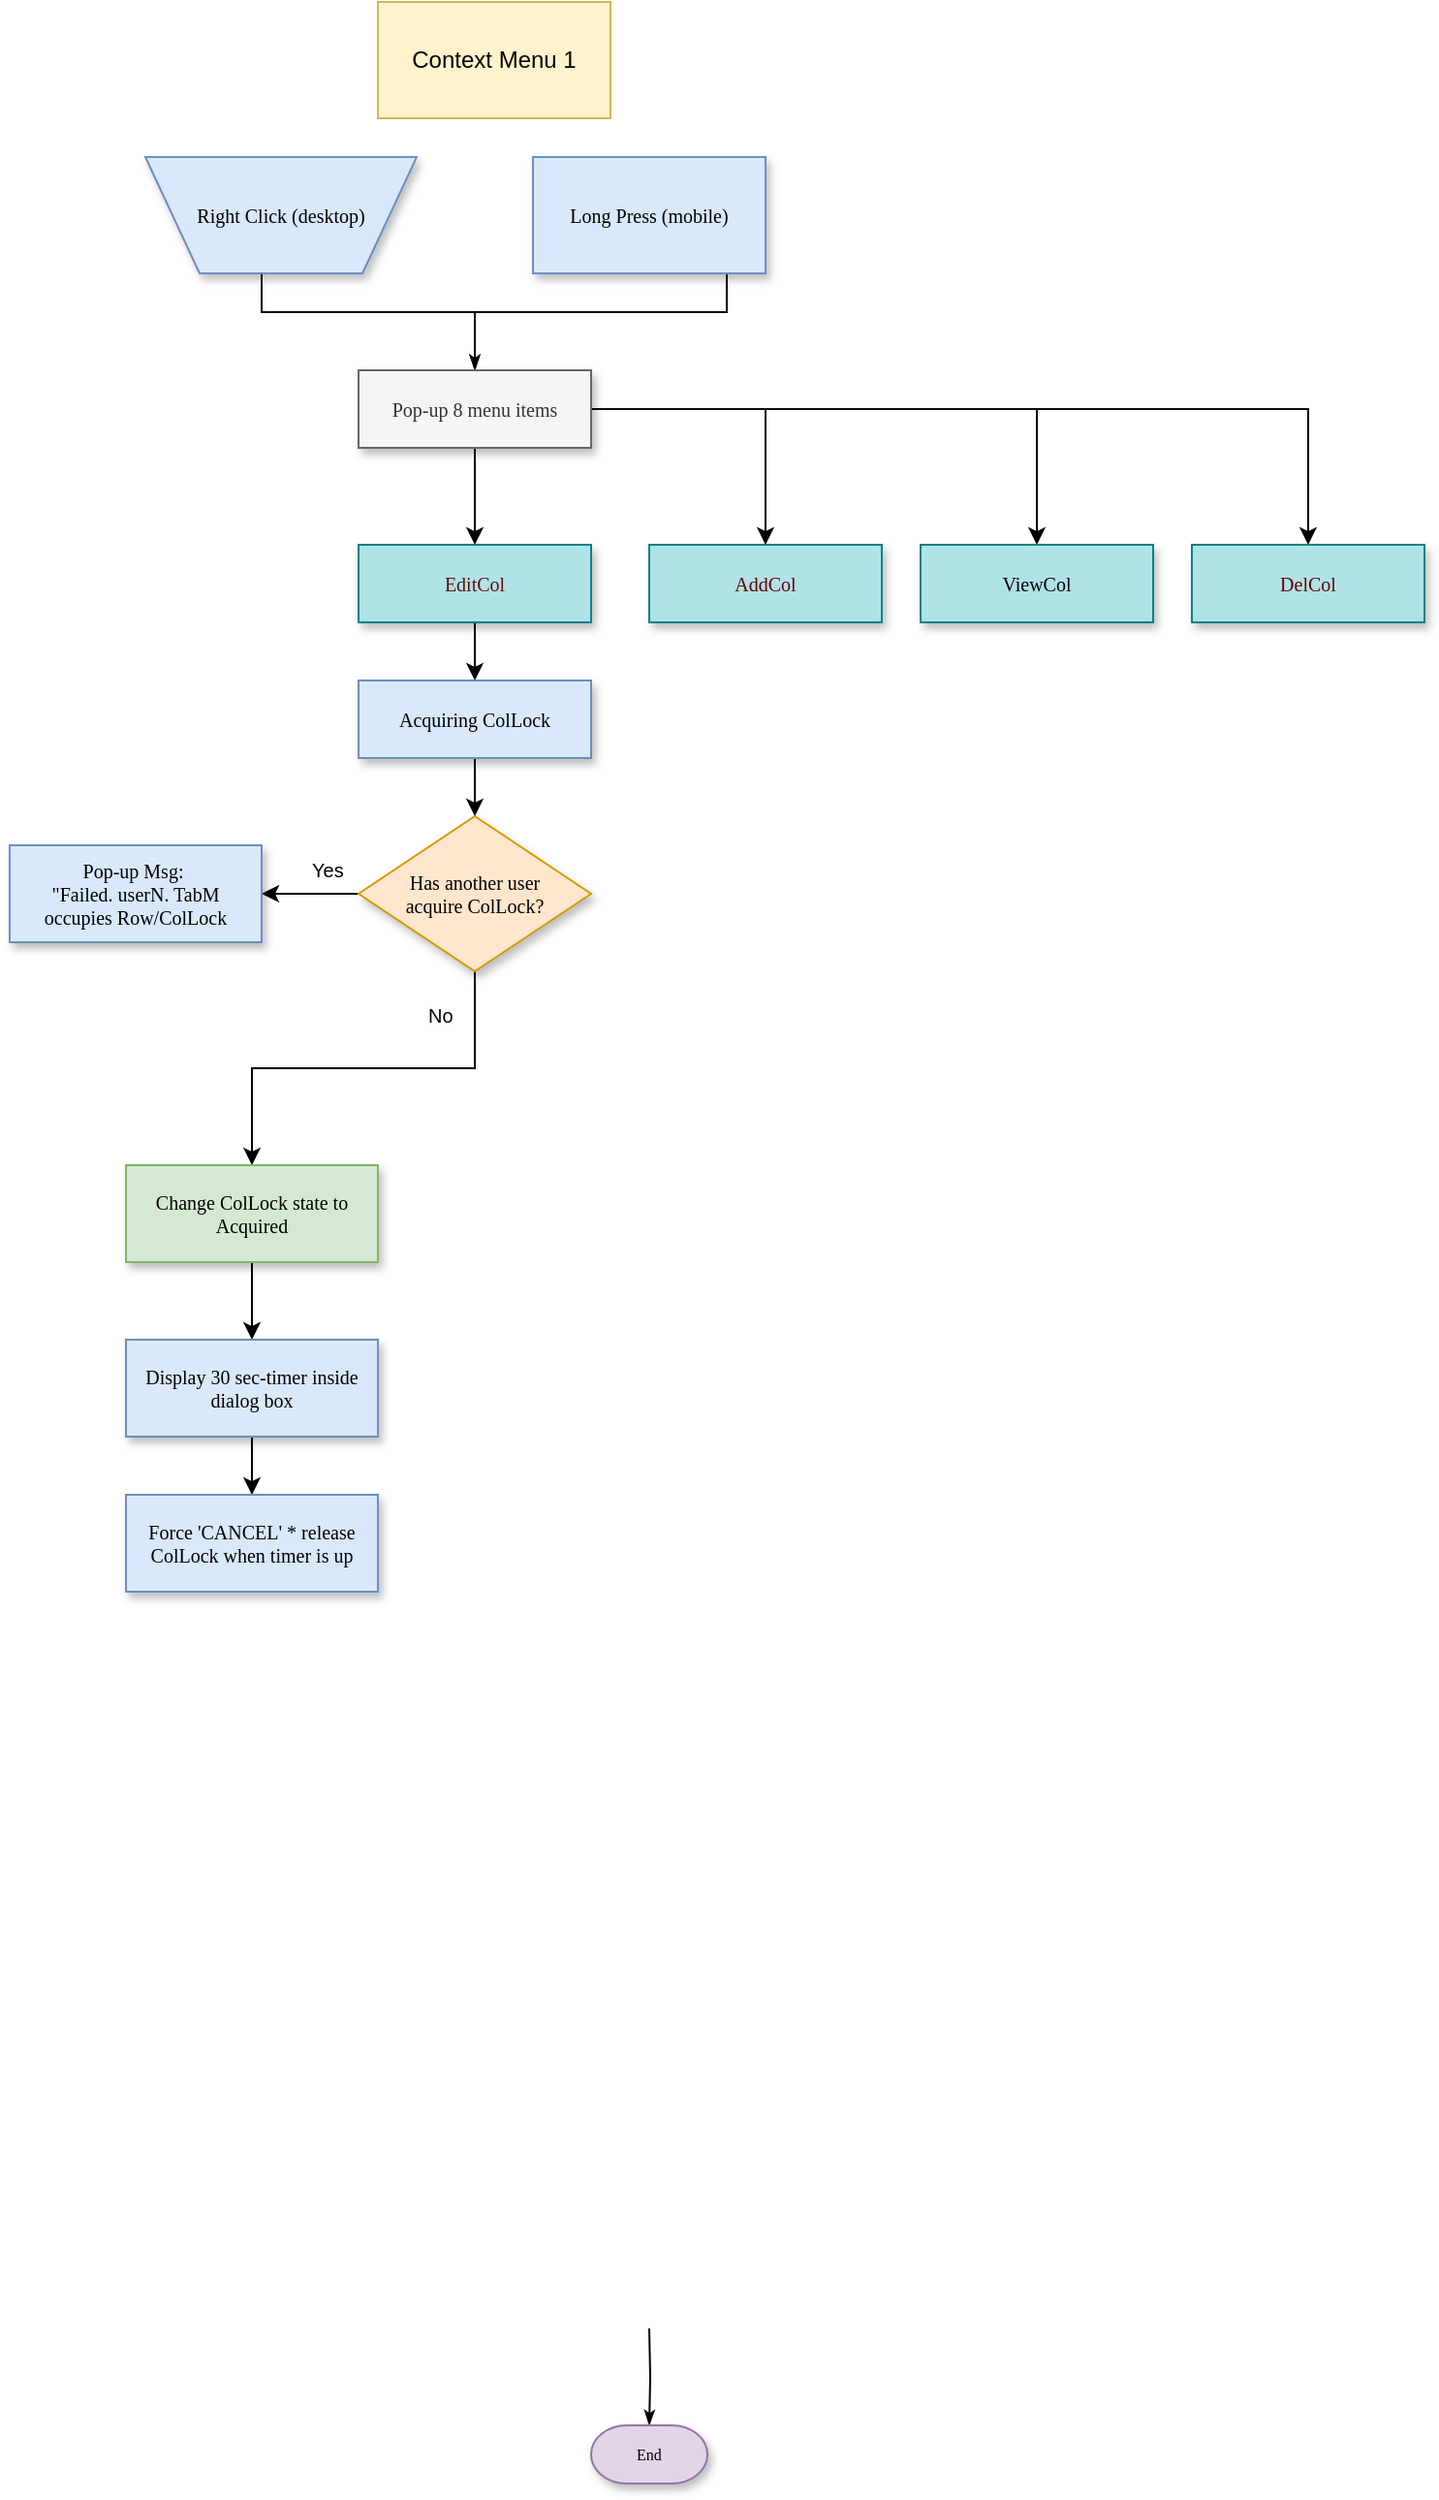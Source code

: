 <mxfile version="20.2.4" type="github">
  <diagram name="Page-1" id="edf60f1a-56cd-e834-aa8a-f176f3a09ee4">
    <mxGraphModel dx="830" dy="457" grid="1" gridSize="10" guides="1" tooltips="1" connect="1" arrows="1" fold="1" page="1" pageScale="1" pageWidth="1100" pageHeight="850" background="none" math="0" shadow="0">
      <root>
        <mxCell id="0" />
        <mxCell id="1" parent="0" />
        <mxCell id="60e70716793133e9-31" style="edgeStyle=orthogonalEdgeStyle;rounded=0;html=1;labelBackgroundColor=none;startSize=5;endArrow=classicThin;endFill=1;endSize=5;jettySize=auto;orthogonalLoop=1;strokeWidth=1;fontFamily=Verdana;fontSize=10;entryX=0.5;entryY=0;entryDx=0;entryDy=0;" parent="1" source="60e70716793133e9-2" target="jiypQ0l0SxHNG8Q_XDoi-15" edge="1">
          <mxGeometry relative="1" as="geometry">
            <mxPoint x="250" y="220" as="targetPoint" />
            <Array as="points">
              <mxPoint x="140" y="200" />
              <mxPoint x="250" y="200" />
            </Array>
          </mxGeometry>
        </mxCell>
        <mxCell id="60e70716793133e9-2" value="Right Click (desktop)" style="shape=trapezoid;whiteSpace=wrap;html=1;rounded=0;shadow=1;labelBackgroundColor=none;strokeWidth=1;fontFamily=Verdana;fontSize=10;align=center;flipV=1;fillColor=#dae8fc;strokeColor=#6c8ebf;" parent="1" vertex="1">
          <mxGeometry x="80" y="120" width="140" height="60" as="geometry" />
        </mxCell>
        <mxCell id="60e70716793133e9-32" style="edgeStyle=orthogonalEdgeStyle;rounded=0;html=1;labelBackgroundColor=none;startSize=5;endArrow=classicThin;endFill=1;endSize=5;jettySize=auto;orthogonalLoop=1;strokeWidth=1;fontFamily=Verdana;fontSize=10;entryX=0.5;entryY=0;entryDx=0;entryDy=0;" parent="1" source="60e70716793133e9-4" target="jiypQ0l0SxHNG8Q_XDoi-15" edge="1">
          <mxGeometry relative="1" as="geometry">
            <mxPoint x="250" y="220" as="targetPoint" />
            <Array as="points">
              <mxPoint x="380" y="200" />
              <mxPoint x="250" y="200" />
            </Array>
          </mxGeometry>
        </mxCell>
        <mxCell id="60e70716793133e9-4" value="Long Press (mobile)" style="rounded=0;whiteSpace=wrap;html=1;shadow=1;labelBackgroundColor=none;strokeWidth=1;fontFamily=Verdana;fontSize=10;align=center;fillColor=#dae8fc;strokeColor=#6c8ebf;" parent="1" vertex="1">
          <mxGeometry x="280" y="120" width="120" height="60" as="geometry" />
        </mxCell>
        <mxCell id="jiypQ0l0SxHNG8Q_XDoi-27" value="" style="edgeStyle=orthogonalEdgeStyle;rounded=0;orthogonalLoop=1;jettySize=auto;html=1;fontColor=#660000;fontSize=10;" edge="1" parent="1" source="60e70716793133e9-9" target="jiypQ0l0SxHNG8Q_XDoi-26">
          <mxGeometry relative="1" as="geometry" />
        </mxCell>
        <mxCell id="60e70716793133e9-9" value="&lt;font color=&quot;#660b0b&quot; style=&quot;font-size: 10px;&quot;&gt;EditCol&lt;/font&gt;" style="whiteSpace=wrap;html=1;rounded=0;shadow=1;labelBackgroundColor=none;strokeWidth=1;fontFamily=Verdana;fontSize=10;align=center;fillColor=#b0e3e6;strokeColor=#0e8088;" parent="1" vertex="1">
          <mxGeometry x="190" y="320" width="120" height="40" as="geometry" />
        </mxCell>
        <mxCell id="60e70716793133e9-57" style="edgeStyle=orthogonalEdgeStyle;rounded=0;html=1;labelBackgroundColor=none;startSize=5;endArrow=classicThin;endFill=1;endSize=5;jettySize=auto;orthogonalLoop=1;strokeWidth=1;fontFamily=Verdana;fontSize=8" parent="1" target="60e70716793133e9-30" edge="1">
          <mxGeometry relative="1" as="geometry">
            <mxPoint x="340" y="1240" as="sourcePoint" />
          </mxGeometry>
        </mxCell>
        <mxCell id="60e70716793133e9-30" value="End" style="strokeWidth=1;html=1;shape=mxgraph.flowchart.terminator;whiteSpace=wrap;rounded=0;shadow=1;labelBackgroundColor=none;fontFamily=Verdana;fontSize=8;align=center;fillColor=#e1d5e7;strokeColor=#9673a6;" parent="1" vertex="1">
          <mxGeometry x="310" y="1290" width="60" height="30" as="geometry" />
        </mxCell>
        <mxCell id="jiypQ0l0SxHNG8Q_XDoi-5" value="Context Menu 1" style="rounded=0;whiteSpace=wrap;html=1;fillColor=#fff2cc;strokeColor=#d6b656;" vertex="1" parent="1">
          <mxGeometry x="200" y="40" width="120" height="60" as="geometry" />
        </mxCell>
        <mxCell id="jiypQ0l0SxHNG8Q_XDoi-17" value="" style="edgeStyle=orthogonalEdgeStyle;rounded=0;orthogonalLoop=1;jettySize=auto;html=1;fontColor=#000000;fontSize=10;" edge="1" parent="1" source="jiypQ0l0SxHNG8Q_XDoi-15" target="60e70716793133e9-9">
          <mxGeometry relative="1" as="geometry" />
        </mxCell>
        <mxCell id="jiypQ0l0SxHNG8Q_XDoi-20" style="edgeStyle=orthogonalEdgeStyle;rounded=0;orthogonalLoop=1;jettySize=auto;html=1;exitX=1;exitY=0.5;exitDx=0;exitDy=0;entryX=0.5;entryY=0;entryDx=0;entryDy=0;fontColor=#000000;fontSize=10;" edge="1" parent="1" source="jiypQ0l0SxHNG8Q_XDoi-15" target="jiypQ0l0SxHNG8Q_XDoi-16">
          <mxGeometry relative="1" as="geometry" />
        </mxCell>
        <mxCell id="jiypQ0l0SxHNG8Q_XDoi-22" style="edgeStyle=orthogonalEdgeStyle;rounded=0;orthogonalLoop=1;jettySize=auto;html=1;fontColor=#000000;fontSize=10;" edge="1" parent="1" source="jiypQ0l0SxHNG8Q_XDoi-15" target="jiypQ0l0SxHNG8Q_XDoi-18">
          <mxGeometry relative="1" as="geometry" />
        </mxCell>
        <mxCell id="jiypQ0l0SxHNG8Q_XDoi-23" style="edgeStyle=orthogonalEdgeStyle;rounded=0;orthogonalLoop=1;jettySize=auto;html=1;entryX=0.5;entryY=0;entryDx=0;entryDy=0;fontColor=#000000;fontSize=10;" edge="1" parent="1" source="jiypQ0l0SxHNG8Q_XDoi-15" target="jiypQ0l0SxHNG8Q_XDoi-19">
          <mxGeometry relative="1" as="geometry" />
        </mxCell>
        <mxCell id="jiypQ0l0SxHNG8Q_XDoi-15" value="Pop-up 8 menu items" style="whiteSpace=wrap;html=1;rounded=0;shadow=1;labelBackgroundColor=none;strokeWidth=1;fontFamily=Verdana;fontSize=10;align=center;fillColor=#f5f5f5;strokeColor=#666666;fontColor=#333333;" vertex="1" parent="1">
          <mxGeometry x="190" y="230" width="120" height="40" as="geometry" />
        </mxCell>
        <mxCell id="jiypQ0l0SxHNG8Q_XDoi-16" value="&lt;font color=&quot;#660000&quot; style=&quot;font-size: 10px;&quot;&gt;AddCol&lt;/font&gt;" style="whiteSpace=wrap;html=1;rounded=0;shadow=1;labelBackgroundColor=none;strokeWidth=1;fontFamily=Verdana;fontSize=10;align=center;fillColor=#b0e3e6;strokeColor=#0e8088;" vertex="1" parent="1">
          <mxGeometry x="340" y="320" width="120" height="40" as="geometry" />
        </mxCell>
        <mxCell id="jiypQ0l0SxHNG8Q_XDoi-18" value="ViewCol" style="whiteSpace=wrap;html=1;rounded=0;shadow=1;labelBackgroundColor=none;strokeWidth=1;fontFamily=Verdana;fontSize=10;align=center;fillColor=#b0e3e6;strokeColor=#0e8088;" vertex="1" parent="1">
          <mxGeometry x="480" y="320" width="120" height="40" as="geometry" />
        </mxCell>
        <mxCell id="jiypQ0l0SxHNG8Q_XDoi-19" value="&lt;font color=&quot;#660000&quot; style=&quot;font-size: 10px;&quot;&gt;DelCol&lt;/font&gt;" style="whiteSpace=wrap;html=1;rounded=0;shadow=1;labelBackgroundColor=none;strokeWidth=1;fontFamily=Verdana;fontSize=10;align=center;fillColor=#b0e3e6;strokeColor=#0e8088;" vertex="1" parent="1">
          <mxGeometry x="620" y="320" width="120" height="40" as="geometry" />
        </mxCell>
        <mxCell id="jiypQ0l0SxHNG8Q_XDoi-31" value="" style="edgeStyle=orthogonalEdgeStyle;rounded=0;orthogonalLoop=1;jettySize=auto;html=1;fontColor=#660000;fontSize=10;" edge="1" parent="1" source="jiypQ0l0SxHNG8Q_XDoi-24" target="jiypQ0l0SxHNG8Q_XDoi-29">
          <mxGeometry relative="1" as="geometry">
            <Array as="points">
              <mxPoint x="170" y="500" />
              <mxPoint x="170" y="500" />
            </Array>
          </mxGeometry>
        </mxCell>
        <mxCell id="jiypQ0l0SxHNG8Q_XDoi-36" value="" style="edgeStyle=orthogonalEdgeStyle;rounded=0;orthogonalLoop=1;jettySize=auto;html=1;fontSize=10;fontColor=#000000;" edge="1" parent="1" source="jiypQ0l0SxHNG8Q_XDoi-24" target="jiypQ0l0SxHNG8Q_XDoi-35">
          <mxGeometry relative="1" as="geometry" />
        </mxCell>
        <mxCell id="jiypQ0l0SxHNG8Q_XDoi-24" value="Has another user&lt;br style=&quot;font-size: 10px;&quot;&gt;acquire ColLock?" style="rhombus;whiteSpace=wrap;html=1;rounded=0;shadow=1;labelBackgroundColor=none;strokeWidth=1;fontFamily=Verdana;fontSize=10;align=center;fillColor=#ffe6cc;strokeColor=#d79b00;" vertex="1" parent="1">
          <mxGeometry x="190" y="460" width="120" height="80" as="geometry" />
        </mxCell>
        <mxCell id="jiypQ0l0SxHNG8Q_XDoi-28" value="" style="edgeStyle=orthogonalEdgeStyle;rounded=0;orthogonalLoop=1;jettySize=auto;html=1;fontColor=#660000;fontSize=10;" edge="1" parent="1" source="jiypQ0l0SxHNG8Q_XDoi-26" target="jiypQ0l0SxHNG8Q_XDoi-24">
          <mxGeometry relative="1" as="geometry" />
        </mxCell>
        <mxCell id="jiypQ0l0SxHNG8Q_XDoi-26" value="Acquiring ColLock" style="whiteSpace=wrap;html=1;rounded=0;shadow=1;labelBackgroundColor=none;strokeWidth=1;fontFamily=Verdana;fontSize=10;align=center;spacing=6;fillColor=#dae8fc;strokeColor=#6c8ebf;" vertex="1" parent="1">
          <mxGeometry x="190" y="390" width="120" height="40" as="geometry" />
        </mxCell>
        <mxCell id="jiypQ0l0SxHNG8Q_XDoi-29" value="Pop-up Msg:&amp;nbsp;&lt;br style=&quot;font-size: 10px;&quot;&gt;&quot;Failed. userN. TabM occupies Row/ColLock" style="whiteSpace=wrap;html=1;rounded=0;shadow=1;labelBackgroundColor=none;strokeWidth=1;fontFamily=Verdana;fontSize=10;align=center;spacing=6;fillColor=#dae8fc;strokeColor=#6c8ebf;" vertex="1" parent="1">
          <mxGeometry x="10" y="475" width="130" height="50" as="geometry" />
        </mxCell>
        <mxCell id="jiypQ0l0SxHNG8Q_XDoi-34" value="Yes" style="text;strokeColor=none;fillColor=none;align=left;verticalAlign=middle;spacingLeft=4;spacingRight=4;overflow=hidden;points=[[0,0.5],[1,0.5]];portConstraint=eastwest;rotatable=0;fontColor=#000000;fontSize=10;" vertex="1" parent="1">
          <mxGeometry x="160" y="475" width="60" height="25" as="geometry" />
        </mxCell>
        <mxCell id="jiypQ0l0SxHNG8Q_XDoi-38" value="" style="edgeStyle=orthogonalEdgeStyle;rounded=0;orthogonalLoop=1;jettySize=auto;html=1;fontSize=10;fontColor=#000000;" edge="1" parent="1" source="jiypQ0l0SxHNG8Q_XDoi-35" target="jiypQ0l0SxHNG8Q_XDoi-37">
          <mxGeometry relative="1" as="geometry" />
        </mxCell>
        <mxCell id="jiypQ0l0SxHNG8Q_XDoi-35" value="Change ColLock state to&lt;div style=&quot;font-size: 10px;&quot;&gt;Acquired&lt;/div&gt;" style="whiteSpace=wrap;html=1;rounded=0;shadow=1;labelBackgroundColor=none;strokeWidth=1;fontFamily=Verdana;fontSize=10;align=center;fillColor=#d5e8d4;strokeColor=#82b366;" vertex="1" parent="1">
          <mxGeometry x="70" y="640" width="130" height="50" as="geometry" />
        </mxCell>
        <mxCell id="jiypQ0l0SxHNG8Q_XDoi-40" value="" style="edgeStyle=orthogonalEdgeStyle;rounded=0;orthogonalLoop=1;jettySize=auto;html=1;fontSize=10;fontColor=#000000;" edge="1" parent="1" source="jiypQ0l0SxHNG8Q_XDoi-37" target="jiypQ0l0SxHNG8Q_XDoi-39">
          <mxGeometry relative="1" as="geometry" />
        </mxCell>
        <mxCell id="jiypQ0l0SxHNG8Q_XDoi-37" value="Display 30 sec-timer inside dialog box" style="whiteSpace=wrap;html=1;rounded=0;shadow=1;labelBackgroundColor=none;strokeWidth=1;fontFamily=Verdana;fontSize=10;align=center;spacing=6;fillColor=#dae8fc;strokeColor=#6c8ebf;" vertex="1" parent="1">
          <mxGeometry x="70" y="730" width="130" height="50" as="geometry" />
        </mxCell>
        <mxCell id="jiypQ0l0SxHNG8Q_XDoi-39" value="Force &#39;CANCEL&#39; * release ColLock when timer is up" style="whiteSpace=wrap;html=1;rounded=0;shadow=1;labelBackgroundColor=none;strokeWidth=1;fontFamily=Verdana;fontSize=10;align=center;spacing=6;fillColor=#dae8fc;strokeColor=#6c8ebf;" vertex="1" parent="1">
          <mxGeometry x="70" y="810" width="130" height="50" as="geometry" />
        </mxCell>
        <mxCell id="jiypQ0l0SxHNG8Q_XDoi-41" value="No" style="text;strokeColor=none;fillColor=none;align=left;verticalAlign=middle;spacingLeft=4;spacingRight=4;overflow=hidden;points=[[0,0.5],[1,0.5]];portConstraint=eastwest;rotatable=0;fontColor=#000000;fontSize=10;" vertex="1" parent="1">
          <mxGeometry x="220" y="550" width="60" height="25" as="geometry" />
        </mxCell>
      </root>
    </mxGraphModel>
  </diagram>
</mxfile>
